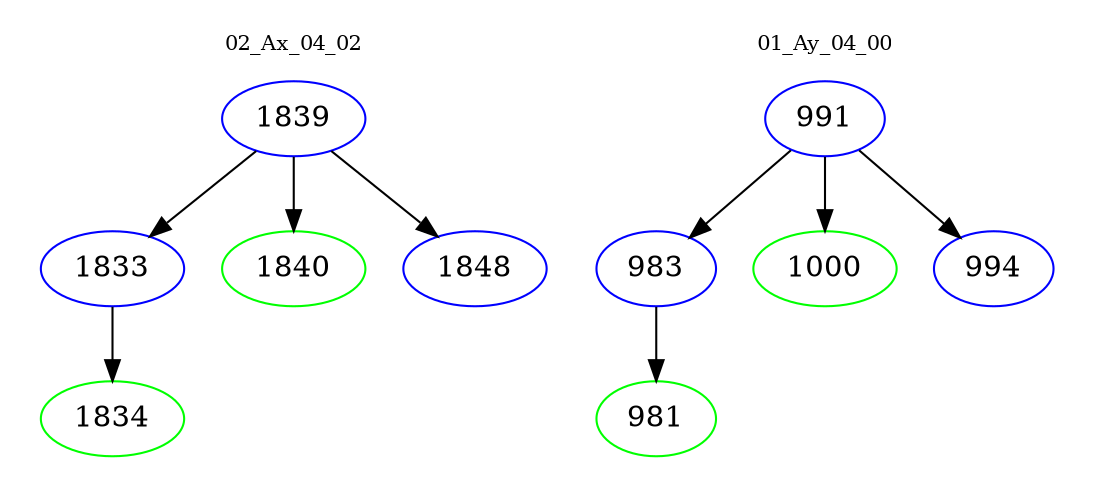 digraph{
subgraph cluster_0 {
color = white
label = "02_Ax_04_02";
fontsize=10;
T0_1839 [label="1839", color="blue"]
T0_1839 -> T0_1833 [color="black"]
T0_1833 [label="1833", color="blue"]
T0_1833 -> T0_1834 [color="black"]
T0_1834 [label="1834", color="green"]
T0_1839 -> T0_1840 [color="black"]
T0_1840 [label="1840", color="green"]
T0_1839 -> T0_1848 [color="black"]
T0_1848 [label="1848", color="blue"]
}
subgraph cluster_1 {
color = white
label = "01_Ay_04_00";
fontsize=10;
T1_991 [label="991", color="blue"]
T1_991 -> T1_983 [color="black"]
T1_983 [label="983", color="blue"]
T1_983 -> T1_981 [color="black"]
T1_981 [label="981", color="green"]
T1_991 -> T1_1000 [color="black"]
T1_1000 [label="1000", color="green"]
T1_991 -> T1_994 [color="black"]
T1_994 [label="994", color="blue"]
}
}
